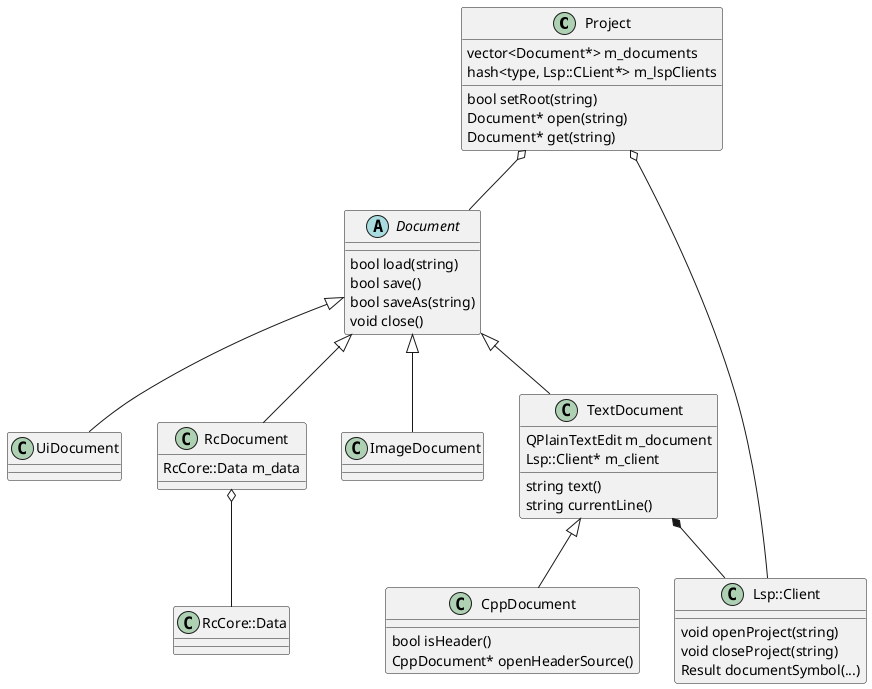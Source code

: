 @startuml
class Project {
  vector<Document*> m_documents
  hash<type, Lsp::CLient*> m_lspClients
  bool setRoot(string)
  Document* open(string)
  Document* get(string)
}
abstract class Document {
  bool load(string)
  bool save()
  bool saveAs(string)
  void close()
}
class TextDocument {
  QPlainTextEdit m_document
  Lsp::Client* m_client
  string text()
  string currentLine()
}
class UiDocument
class RcDocument {
  RcCore::Data m_data
}
class RcCore::Data
class ImageDocument
class CppDocument {
  bool isHeader()
  CppDocument* openHeaderSource()
}
class Lsp::Client {
  void openProject(string)
  void closeProject(string)
  Result documentSymbol(...)
}

Project o-- Document
Document <|-- TextDocument
Document <|-- UiDocument
Document <|-- RcDocument
RcDocument o-- RcCore::Data
Document <|-- ImageDocument
TextDocument <|-- CppDocument
Project o-- Lsp::Client
TextDocument *-- Lsp::Client


@enduml
